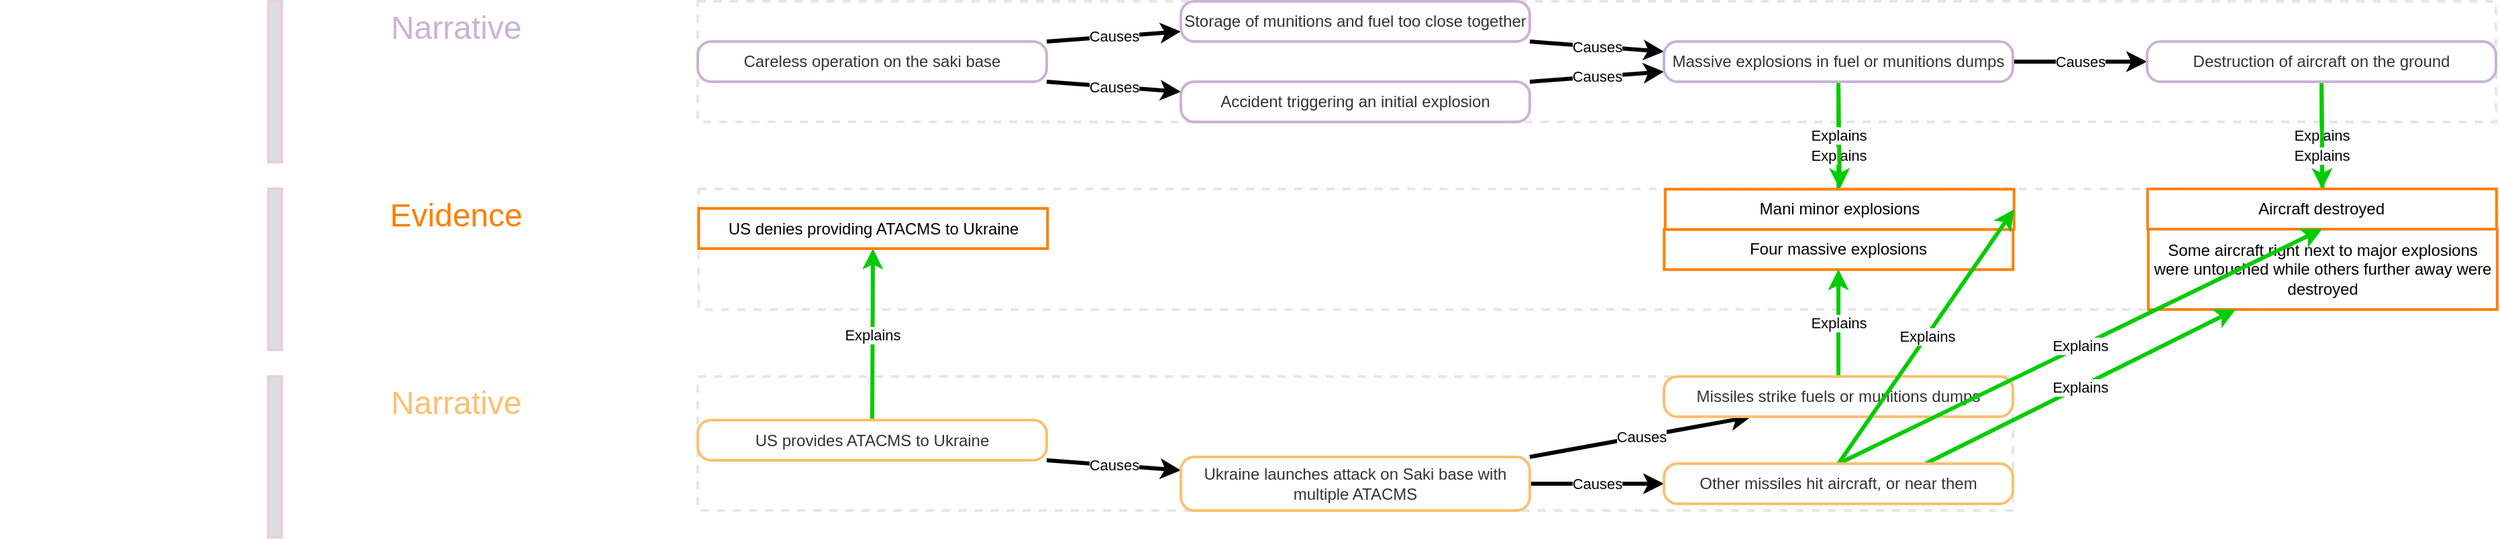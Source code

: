 <mxfile version="21.6.2" type="device">
  <diagram name="Page-1" id="6VUwTv_iRYOo15ezfMEI">
    <mxGraphModel dx="2960" dy="2018" grid="1" gridSize="10" guides="1" tooltips="1" connect="1" arrows="1" fold="1" page="1" pageScale="1" pageWidth="850" pageHeight="1100" math="0" shadow="0">
      <root>
        <mxCell id="0" />
        <mxCell id="1" parent="0" />
        <mxCell id="narrativecellsbound-y7lLXApefx23ULEp5koT-33" value="" style="connectable=0;editable=1;moveable=0;movable=0;resizable=0;rotatable=0;deletable=0;locked=0;recursiveResize=0;expand=0;cloneable=0;allowArrows=0;strokeColor=#E6E6E6;dashed=1;fillColor=none;strokeWidth=2;perimeterSpacing=3;" vertex="1" parent="1">
          <mxGeometry x="320" y="280" width="980" height="100" as="geometry" />
        </mxCell>
        <mxCell id="narrativecellsbound-y7lLXApefx23ULEp5koT-23" value="" style="connectable=0;editable=1;moveable=0;movable=0;resizable=0;rotatable=0;deletable=0;locked=0;recursiveResize=0;expand=0;cloneable=0;allowArrows=0;strokeColor=#E6E6E6;dashed=1;fillColor=none;strokeWidth=2;perimeterSpacing=3;" vertex="1" parent="1">
          <mxGeometry x="320.631" y="140" width="1340.297" height="90.0" as="geometry" />
        </mxCell>
        <mxCell id="narrativecellsbound-y7lLXApefx23ULEp5koT-8" value="" style="connectable=0;editable=1;moveable=0;movable=0;resizable=0;rotatable=0;deletable=0;locked=0;recursiveResize=0;expand=0;cloneable=0;allowArrows=0;strokeColor=#E6E6E6;dashed=1;fillColor=none;strokeWidth=2;perimeterSpacing=3;" vertex="1" parent="1">
          <mxGeometry x="320" width="1340" height="90" as="geometry" />
        </mxCell>
        <mxCell id="y7lLXApefx23ULEp5koT-5" value="" style="connectable=1;moveable=0;movable=1;resizable=1;rotatable=1;deletable=1;locked=0;recursiveResize=0;expand=0;cloneable=0;allowArrows=0;strokeColor=#E6D0DE;fillColor=#ddd;strokeWidth=2;perimeterSpacing=3;fillStyle=solid;comic=0;container=0;collapsible=0;dropTarget=0;;editable=0;movable=0;resizable=0;rotatable=0;" vertex="1" parent="1">
          <mxGeometry y="280" width="10" height="120" as="geometry" />
        </mxCell>
        <mxCell id="y7lLXApefx23ULEp5koT-3" value="" style="connectable=1;moveable=0;movable=1;resizable=1;rotatable=1;deletable=1;locked=0;recursiveResize=0;expand=0;cloneable=0;allowArrows=0;strokeColor=#E6D0DE;fillColor=#ddd;strokeWidth=2;perimeterSpacing=3;fillStyle=solid;comic=0;container=0;collapsible=0;dropTarget=0;;editable=0;movable=0;resizable=0;rotatable=0;" vertex="1" parent="1">
          <mxGeometry y="140" width="10" height="120" as="geometry" />
        </mxCell>
        <mxCell id="y7lLXApefx23ULEp5koT-1" value="" style="connectable=1;moveable=0;movable=1;resizable=1;rotatable=1;deletable=1;locked=0;recursiveResize=0;expand=0;cloneable=0;allowArrows=0;strokeColor=#E6D0DE;fillColor=#ddd;strokeWidth=2;perimeterSpacing=3;fillStyle=solid;comic=0;container=0;collapsible=0;dropTarget=0;;editable=0;movable=0;resizable=0;rotatable=0;" vertex="1" parent="1">
          <mxGeometry width="10" height="120" as="geometry" />
        </mxCell>
        <mxCell id="y7lLXApefx23ULEp5koT-2" style="text;html=1;strokeColor=none;fillColor=none;align=center;locked=1;verticalAlign=middle;whiteSpace=wrap;rounded=0;flipV=0;direction=south;horizontal=0;fontSize=20;fontStyle=0;fontFamily=Helvetica;connectable=0;allowArrows=0;editable=1;movable=0;resizable=0;rotatable=0;deletable=0;locked=0;cloneable=0;pointerEvents=0;expand=0;recursiveResize=0;fontColor=#c0c0c0;" vertex="1" parent="1">
          <mxGeometry x="-200" width="100" height="120" as="geometry" />
        </mxCell>
        <mxCell id="y7lLXApefx23ULEp5koT-4" style="text;html=1;strokeColor=none;fillColor=none;align=center;locked=1;verticalAlign=middle;whiteSpace=wrap;rounded=0;flipV=0;direction=south;horizontal=0;fontSize=20;fontStyle=0;fontFamily=Helvetica;connectable=0;allowArrows=0;editable=1;movable=0;resizable=0;rotatable=0;deletable=0;locked=0;cloneable=0;pointerEvents=0;expand=0;recursiveResize=0;fontColor=#c0c0c0;" vertex="1" parent="1">
          <mxGeometry x="-200" y="140" width="100" height="120" as="geometry" />
        </mxCell>
        <mxCell id="y7lLXApefx23ULEp5koT-6" style="text;html=1;strokeColor=none;fillColor=none;align=center;locked=1;verticalAlign=middle;whiteSpace=wrap;rounded=0;flipV=0;direction=south;horizontal=0;fontSize=20;fontStyle=0;fontFamily=Helvetica;connectable=0;allowArrows=0;editable=1;movable=0;resizable=0;rotatable=0;deletable=0;locked=0;cloneable=0;pointerEvents=0;expand=0;recursiveResize=0;fontColor=#c0c0c0;" vertex="1" parent="1">
          <mxGeometry x="-200" y="280" width="100" height="120" as="geometry" />
        </mxCell>
        <mxCell id="y7lLXApefx23ULEp5koT-14" value="Causes" style="editable=1;endArrow=classic;html=1;rounded=1;strokeWidth=3;snapToPoint=1;" edge="1" parent="1" source="y7lLXApefx23ULEp5koT-7" target="y7lLXApefx23ULEp5koT-13">
          <mxGeometry relative="1" as="geometry">
            <Array as="points" />
          </mxGeometry>
        </mxCell>
        <mxCell id="y7lLXApefx23ULEp5koT-16" value="Causes" style="editable=1;endArrow=classic;html=1;rounded=1;strokeWidth=3;snapToPoint=1;" edge="1" parent="1" source="y7lLXApefx23ULEp5koT-7" target="y7lLXApefx23ULEp5koT-15">
          <mxGeometry relative="1" as="geometry">
            <Array as="points" />
          </mxGeometry>
        </mxCell>
        <NarrativeItem natype="NarrativeItem" label="Careless operation on the saki base" id="y7lLXApefx23ULEp5koT-7">
          <mxCell style="html=1;absoluteArcSize=1;editable=1;rounded=1;whiteSpace=wrap;fontColor=#333333;strokeColor=default;autosize=1;resizeHeight=0;resizeWidth=1;fixedWidth=1;strokeColor=#cab2d6;strokeWidth=2" vertex="1" parent="1">
            <mxGeometry x="320" y="30" width="260" height="30" as="geometry" />
          </mxCell>
        </NarrativeItem>
        <Narrative label="Narrative" cells="[&quot;y7lLXApefx23ULEp5koT-7&quot;,&quot;y7lLXApefx23ULEp5koT-13&quot;,&quot;y7lLXApefx23ULEp5koT-15&quot;,&quot;y7lLXApefx23ULEp5koT-17&quot;,&quot;y7lLXApefx23ULEp5koT-20&quot;]" id="y7lLXApefx23ULEp5koT-8">
          <mxCell style="text;strokeColor=none;fillColor=none;align=center;verticalAlign=middle;whiteSpace=wrap;rounded=0;fontSize=24;connectable=0;;fontColor=#cab2d6;" vertex="1" parent="1">
            <mxGeometry x="10" width="260" height="40" as="geometry" />
          </mxCell>
        </Narrative>
        <mxCell id="y7lLXApefx23ULEp5koT-19" value="Causes" style="editable=1;endArrow=classic;html=1;rounded=1;strokeWidth=3;snapToPoint=1;" edge="1" parent="1" source="y7lLXApefx23ULEp5koT-13" target="y7lLXApefx23ULEp5koT-17">
          <mxGeometry relative="1" as="geometry">
            <Array as="points" />
          </mxGeometry>
        </mxCell>
        <NarrativeItem natype="NarrativeItem" label="Storage of munitions and fuel too close together" id="y7lLXApefx23ULEp5koT-13">
          <mxCell style="html=1;absoluteArcSize=1;editable=1;rounded=1;whiteSpace=wrap;fontColor=#333333;strokeColor=default;autosize=1;resizeHeight=0;resizeWidth=1;fixedWidth=1;strokeColor=#cab2d6;strokeWidth=2" vertex="1" parent="1">
            <mxGeometry x="680" width="260" height="30" as="geometry" />
          </mxCell>
        </NarrativeItem>
        <mxCell id="y7lLXApefx23ULEp5koT-18" value="Causes" style="editable=1;endArrow=classic;html=1;rounded=1;strokeWidth=3;snapToPoint=1;" edge="1" parent="1" source="y7lLXApefx23ULEp5koT-15" target="y7lLXApefx23ULEp5koT-17">
          <mxGeometry relative="1" as="geometry">
            <Array as="points" />
          </mxGeometry>
        </mxCell>
        <NarrativeItem natype="NarrativeItem" label="Accident triggering an initial explosion" id="y7lLXApefx23ULEp5koT-15">
          <mxCell style="html=1;absoluteArcSize=1;editable=1;rounded=1;whiteSpace=wrap;fontColor=#333333;strokeColor=default;autosize=1;resizeHeight=0;resizeWidth=1;fixedWidth=1;strokeColor=#cab2d6;strokeWidth=2" vertex="1" parent="1">
            <mxGeometry x="680" y="60" width="260" height="30" as="geometry" />
          </mxCell>
        </NarrativeItem>
        <mxCell id="y7lLXApefx23ULEp5koT-21" value="Causes" style="editable=1;endArrow=classic;html=1;rounded=1;strokeWidth=3;snapToPoint=1;" edge="1" parent="1" source="y7lLXApefx23ULEp5koT-17" target="y7lLXApefx23ULEp5koT-20">
          <mxGeometry relative="1" as="geometry">
            <Array as="points" />
          </mxGeometry>
        </mxCell>
        <mxCell id="y7lLXApefx23ULEp5koT-25" value="Explains" style="editable=1;endArrow=classic;html=1;rounded=0;strokeWidth=3;strokeColor=#00CC00;snapToPoint=1;" edge="1" parent="1" source="y7lLXApefx23ULEp5koT-17" target="y7lLXApefx23ULEp5koT-22">
          <mxGeometry relative="1" as="geometry" />
        </mxCell>
        <mxCell id="y7lLXApefx23ULEp5koT-27" value="Explains" style="editable=1;endArrow=classic;html=1;rounded=0;strokeWidth=3;strokeColor=#00CC00;snapToPoint=1;" edge="1" parent="1" source="y7lLXApefx23ULEp5koT-17" target="y7lLXApefx23ULEp5koT-26">
          <mxGeometry relative="1" as="geometry" />
        </mxCell>
        <NarrativeItem natype="NarrativeItem" label="Massive explosions in fuel or munitions dumps" id="y7lLXApefx23ULEp5koT-17">
          <mxCell style="html=1;absoluteArcSize=1;editable=1;rounded=1;whiteSpace=wrap;fontColor=#333333;strokeColor=default;autosize=1;resizeHeight=0;resizeWidth=1;fixedWidth=1;strokeColor=#cab2d6;strokeWidth=2" vertex="1" parent="1">
            <mxGeometry x="1040" y="30" width="260" height="30" as="geometry" />
          </mxCell>
        </NarrativeItem>
        <mxCell id="y7lLXApefx23ULEp5koT-29" value="Explains" style="editable=1;endArrow=classic;html=1;rounded=0;strokeWidth=3;strokeColor=#00CC00;snapToPoint=1;" edge="1" parent="1" source="y7lLXApefx23ULEp5koT-20" target="y7lLXApefx23ULEp5koT-28">
          <mxGeometry relative="1" as="geometry" />
        </mxCell>
        <mxCell id="y7lLXApefx23ULEp5koT-31" value="Explains" style="editable=1;endArrow=classic;html=1;rounded=0;strokeWidth=3;strokeColor=#00CC00;snapToPoint=1;" edge="1" parent="1" source="y7lLXApefx23ULEp5koT-20" target="y7lLXApefx23ULEp5koT-30">
          <mxGeometry relative="1" as="geometry" />
        </mxCell>
        <NarrativeItem natype="NarrativeItem" label="Destruction of aircraft on the ground" id="y7lLXApefx23ULEp5koT-20">
          <mxCell style="html=1;absoluteArcSize=1;editable=1;rounded=1;whiteSpace=wrap;fontColor=#333333;strokeColor=default;autosize=1;resizeHeight=0;resizeWidth=1;fixedWidth=1;strokeColor=#cab2d6;strokeWidth=2" vertex="1" parent="1">
            <mxGeometry x="1400" y="30" width="260" height="30" as="geometry" />
          </mxCell>
        </NarrativeItem>
        <Narrative label="Evidence" cells="[&quot;y7lLXApefx23ULEp5koT-22&quot;,&quot;y7lLXApefx23ULEp5koT-26&quot;,&quot;y7lLXApefx23ULEp5koT-28&quot;,&quot;y7lLXApefx23ULEp5koT-30&quot;,&quot;y7lLXApefx23ULEp5koT-35&quot;]" id="y7lLXApefx23ULEp5koT-23">
          <mxCell style="text;strokeColor=none;fillColor=none;align=center;verticalAlign=middle;whiteSpace=wrap;rounded=0;fontSize=24;connectable=0;;fontColor=#ff7f00;" vertex="1" parent="1">
            <mxGeometry x="10" y="140" width="260" height="40" as="geometry" />
          </mxCell>
        </Narrative>
        <NarrativeEvidenceCore natype="NarrativeEvidenceCore" label="Four massive explosions" id="y7lLXApefx23ULEp5koT-22">
          <mxCell style="editable=1;rounded=0;whiteSpace=wrap;html=1;autosize=1;resizeHeight=0;resizeWidth=1;fixedWidth=1;strokeColor=#ff7f00;strokeWidth=2" vertex="1" parent="1">
            <mxGeometry x="1040.151" y="170.208" width="260" height="30" as="geometry" />
          </mxCell>
        </NarrativeEvidenceCore>
        <NarrativeEvidenceCore natype="NarrativeEvidenceCore" label="Mani minor explosions" id="y7lLXApefx23ULEp5koT-26">
          <mxCell style="editable=1;rounded=0;whiteSpace=wrap;html=1;autosize=1;resizeHeight=0;resizeWidth=1;fixedWidth=1;strokeColor=#ff7f00;strokeWidth=2" vertex="1" parent="1">
            <mxGeometry x="1040.892" y="140.208" width="260" height="30" as="geometry" />
          </mxCell>
        </NarrativeEvidenceCore>
        <NarrativeEvidenceCore natype="NarrativeEvidenceCore" label="Aircraft destroyed" id="y7lLXApefx23ULEp5koT-28">
          <mxCell style="editable=1;rounded=0;whiteSpace=wrap;html=1;autosize=1;resizeHeight=0;resizeWidth=1;fixedWidth=1;strokeColor=#ff7f00;strokeWidth=2" vertex="1" parent="1">
            <mxGeometry x="1400.399" y="140" width="260" height="30" as="geometry" />
          </mxCell>
        </NarrativeEvidenceCore>
        <NarrativeEvidenceCore natype="NarrativeEvidenceCore" label="Some aircraft right next to major explosions were untouched while others further away were destroyed" id="y7lLXApefx23ULEp5koT-30">
          <mxCell style="editable=1;rounded=0;whiteSpace=wrap;html=1;autosize=1;resizeHeight=0;resizeWidth=1;fixedWidth=1;strokeColor=#ff7f00;strokeWidth=2" vertex="1" parent="1">
            <mxGeometry x="1400.928" y="170.0" width="260" height="60" as="geometry" />
          </mxCell>
        </NarrativeEvidenceCore>
        <mxCell id="y7lLXApefx23ULEp5koT-36" value="Explains" style="editable=1;endArrow=classic;html=1;rounded=0;strokeWidth=3;strokeColor=#00CC00;snapToPoint=1;" edge="1" parent="1" source="y7lLXApefx23ULEp5koT-32" target="y7lLXApefx23ULEp5koT-35">
          <mxGeometry relative="1" as="geometry">
            <Array as="points" />
          </mxGeometry>
        </mxCell>
        <mxCell id="y7lLXApefx23ULEp5koT-38" value="Causes" style="editable=1;endArrow=classic;html=1;rounded=1;strokeWidth=3;snapToPoint=1;" edge="1" parent="1" source="y7lLXApefx23ULEp5koT-32" target="y7lLXApefx23ULEp5koT-37">
          <mxGeometry relative="1" as="geometry">
            <Array as="points" />
          </mxGeometry>
        </mxCell>
        <NarrativeItem natype="NarrativeItem" label="US provides ATACMS to Ukraine" id="y7lLXApefx23ULEp5koT-32">
          <mxCell style="html=1;absoluteArcSize=1;editable=1;rounded=1;whiteSpace=wrap;fontColor=#333333;strokeColor=default;autosize=1;resizeHeight=0;resizeWidth=1;fixedWidth=1;strokeColor=#fdbf6f;strokeWidth=2" vertex="1" parent="1">
            <mxGeometry x="320" y="312.5" width="260" height="30" as="geometry" />
          </mxCell>
        </NarrativeItem>
        <Narrative label="Narrative" cells="[&quot;y7lLXApefx23ULEp5koT-32&quot;,&quot;y7lLXApefx23ULEp5koT-37&quot;,&quot;y7lLXApefx23ULEp5koT-39&quot;,&quot;y7lLXApefx23ULEp5koT-41&quot;]" id="y7lLXApefx23ULEp5koT-33">
          <mxCell style="text;strokeColor=none;fillColor=none;align=center;verticalAlign=middle;whiteSpace=wrap;rounded=0;fontSize=24;connectable=0;;fontColor=#fdbf6f;" vertex="1" parent="1">
            <mxGeometry x="10" y="280" width="260" height="40" as="geometry" />
          </mxCell>
        </Narrative>
        <NarrativeEvidenceCore natype="NarrativeEvidenceCore" label="US denies providing ATACMS to Ukraine" id="y7lLXApefx23ULEp5koT-35">
          <mxCell style="editable=1;rounded=0;whiteSpace=wrap;html=1;autosize=1;resizeHeight=0;resizeWidth=1;fixedWidth=1;strokeColor=#ff7f00;strokeWidth=2" vertex="1" parent="1">
            <mxGeometry x="320.631" y="154.541" width="260" height="30" as="geometry" />
          </mxCell>
        </NarrativeEvidenceCore>
        <mxCell id="y7lLXApefx23ULEp5koT-40" value="Causes" style="editable=1;endArrow=classic;html=1;rounded=1;strokeWidth=3;snapToPoint=1;" edge="1" parent="1" source="y7lLXApefx23ULEp5koT-37" target="y7lLXApefx23ULEp5koT-39">
          <mxGeometry relative="1" as="geometry">
            <Array as="points" />
          </mxGeometry>
        </mxCell>
        <mxCell id="y7lLXApefx23ULEp5koT-42" value="Causes" style="editable=1;endArrow=classic;html=1;rounded=1;strokeWidth=3;snapToPoint=1;" edge="1" parent="1" source="y7lLXApefx23ULEp5koT-37" target="y7lLXApefx23ULEp5koT-41">
          <mxGeometry relative="1" as="geometry">
            <Array as="points" />
          </mxGeometry>
        </mxCell>
        <NarrativeItem natype="NarrativeItem" label="Ukraine launches attack on Saki base with multiple ATACMS" id="y7lLXApefx23ULEp5koT-37">
          <mxCell style="html=1;absoluteArcSize=1;editable=1;rounded=1;whiteSpace=wrap;fontColor=#333333;strokeColor=default;autosize=1;resizeHeight=0;resizeWidth=1;fixedWidth=1;strokeColor=#fdbf6f;strokeWidth=2" vertex="1" parent="1">
            <mxGeometry x="680" y="340" width="260" height="40" as="geometry" />
          </mxCell>
        </NarrativeItem>
        <mxCell id="y7lLXApefx23ULEp5koT-43" value="Explains" style="editable=1;endArrow=classic;html=1;rounded=0;strokeWidth=3;strokeColor=#00CC00;snapToPoint=1;" edge="1" parent="1" source="y7lLXApefx23ULEp5koT-39" target="y7lLXApefx23ULEp5koT-22">
          <mxGeometry relative="1" as="geometry" />
        </mxCell>
        <NarrativeItem natype="NarrativeItem" label="Missiles strike fuels or munitions dumps" id="y7lLXApefx23ULEp5koT-39">
          <mxCell style="html=1;absoluteArcSize=1;editable=1;rounded=1;whiteSpace=wrap;fontColor=#333333;strokeColor=default;autosize=1;resizeHeight=0;resizeWidth=1;fixedWidth=1;strokeColor=#fdbf6f;strokeWidth=2" vertex="1" parent="1">
            <mxGeometry x="1040" y="280" width="260" height="30" as="geometry" />
          </mxCell>
        </NarrativeItem>
        <mxCell id="y7lLXApefx23ULEp5koT-44" value="Explains" style="editable=1;endArrow=classic;html=1;rounded=0;strokeWidth=3;strokeColor=#00CC00;snapToPoint=1;entryX=1;entryY=0.5;entryDx=0;entryDy=0;" edge="1" parent="1" source="y7lLXApefx23ULEp5koT-41" target="y7lLXApefx23ULEp5koT-26">
          <mxGeometry relative="1" as="geometry" />
        </mxCell>
        <mxCell id="y7lLXApefx23ULEp5koT-45" value="Explains" style="editable=1;endArrow=classic;html=1;rounded=0;strokeWidth=3;strokeColor=#00CC00;snapToPoint=1;" edge="1" parent="1" source="y7lLXApefx23ULEp5koT-41" target="y7lLXApefx23ULEp5koT-28">
          <mxGeometry relative="1" as="geometry" />
        </mxCell>
        <mxCell id="y7lLXApefx23ULEp5koT-46" value="Explains" style="editable=1;endArrow=classic;html=1;rounded=0;strokeWidth=3;strokeColor=#00CC00;snapToPoint=1;" edge="1" parent="1" source="y7lLXApefx23ULEp5koT-41" target="y7lLXApefx23ULEp5koT-30">
          <mxGeometry relative="1" as="geometry" />
        </mxCell>
        <NarrativeItem natype="NarrativeItem" label="Other missiles hit aircraft, or near them" id="y7lLXApefx23ULEp5koT-41">
          <mxCell style="html=1;absoluteArcSize=1;editable=1;rounded=1;whiteSpace=wrap;fontColor=#333333;strokeColor=default;autosize=1;resizeHeight=0;resizeWidth=1;fixedWidth=1;strokeColor=#fdbf6f;strokeWidth=2" vertex="1" parent="1">
            <mxGeometry x="1040" y="345" width="260" height="30" as="geometry" />
          </mxCell>
        </NarrativeItem>
      </root>
    </mxGraphModel>
  </diagram>
</mxfile>
